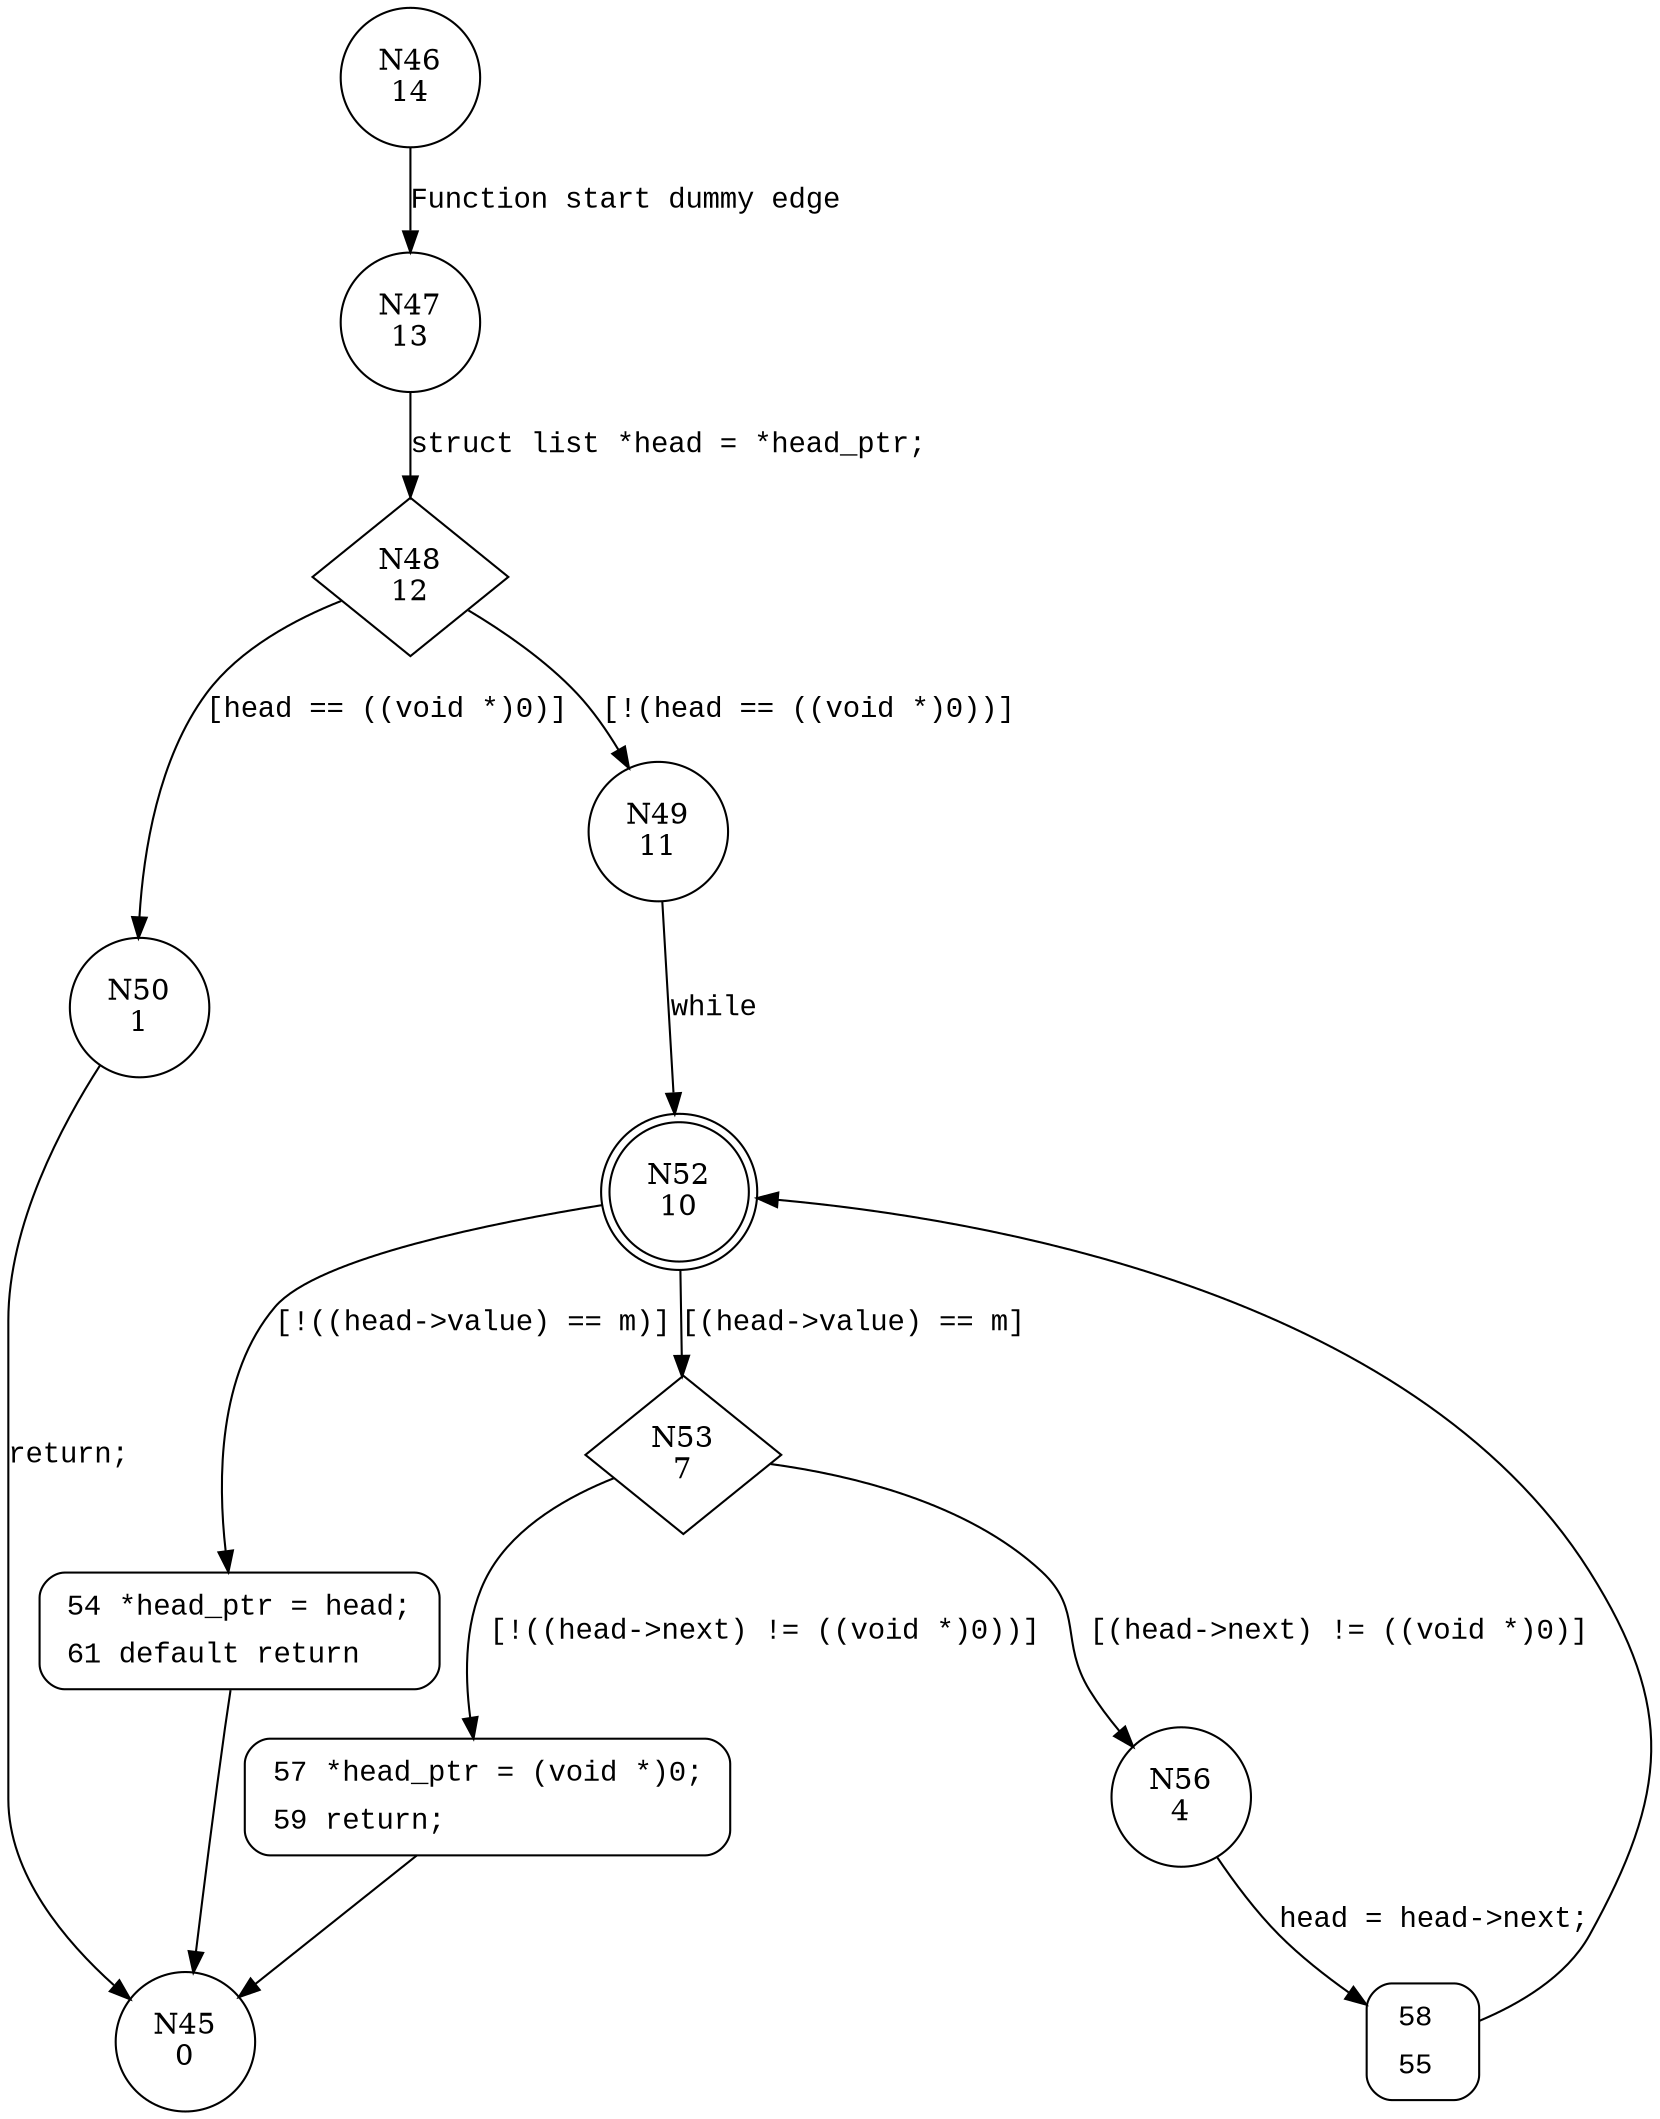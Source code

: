 digraph skip {
46 [shape="circle" label="N46\n14"]
47 [shape="circle" label="N47\n13"]
48 [shape="diamond" label="N48\n12"]
50 [shape="circle" label="N50\n1"]
49 [shape="circle" label="N49\n11"]
52 [shape="doublecircle" label="N52\n10"]
53 [shape="diamond" label="N53\n7"]
54 [shape="circle" label="N54\n9"]
56 [shape="circle" label="N56\n4"]
57 [shape="circle" label="N57\n6"]
58 [shape="circle" label="N58\n3"]
45 [shape="circle" label="N45\n0"]
54 [style="filled,bold" penwidth="1" fillcolor="white" fontname="Courier New" shape="Mrecord" label=<<table border="0" cellborder="0" cellpadding="3" bgcolor="white"><tr><td align="right">54</td><td align="left">*head_ptr = head;</td></tr><tr><td align="right">61</td><td align="left">default return</td></tr></table>>]
54 -> 45[label=""]
57 [style="filled,bold" penwidth="1" fillcolor="white" fontname="Courier New" shape="Mrecord" label=<<table border="0" cellborder="0" cellpadding="3" bgcolor="white"><tr><td align="right">57</td><td align="left">*head_ptr = (void *)0;</td></tr><tr><td align="right">59</td><td align="left">return;</td></tr></table>>]
57 -> 45[label=""]
58 [style="filled,bold" penwidth="1" fillcolor="white" fontname="Courier New" shape="Mrecord" label=<<table border="0" cellborder="0" cellpadding="3" bgcolor="white"><tr><td align="right">58</td><td align="left"></td></tr><tr><td align="right">55</td><td align="left"></td></tr></table>>]
58 -> 52[label=""]
46 -> 47 [label="Function start dummy edge" fontname="Courier New"]
48 -> 50 [label="[head == ((void *)0)]" fontname="Courier New"]
48 -> 49 [label="[!(head == ((void *)0))]" fontname="Courier New"]
52 -> 53 [label="[(head->value) == m]" fontname="Courier New"]
52 -> 54 [label="[!((head->value) == m)]" fontname="Courier New"]
53 -> 56 [label="[(head->next) != ((void *)0)]" fontname="Courier New"]
53 -> 57 [label="[!((head->next) != ((void *)0))]" fontname="Courier New"]
56 -> 58 [label="head = head->next;" fontname="Courier New"]
50 -> 45 [label="return;" fontname="Courier New"]
47 -> 48 [label="struct list *head = *head_ptr;" fontname="Courier New"]
49 -> 52 [label="while" fontname="Courier New"]
}